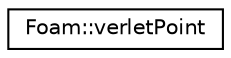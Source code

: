 digraph "Graphical Class Hierarchy"
{
 // LATEX_PDF_SIZE
  edge [fontname="Helvetica",fontsize="10",labelfontname="Helvetica",labelfontsize="10"];
  node [fontname="Helvetica",fontsize="10",shape=record];
  rankdir="LR";
  Node0 [label="Foam::verletPoint",height=0.2,width=0.4,color="black", fillcolor="white", style="filled",URL="$classFoam_1_1verletPoint.html",tooltip=" "];
}
